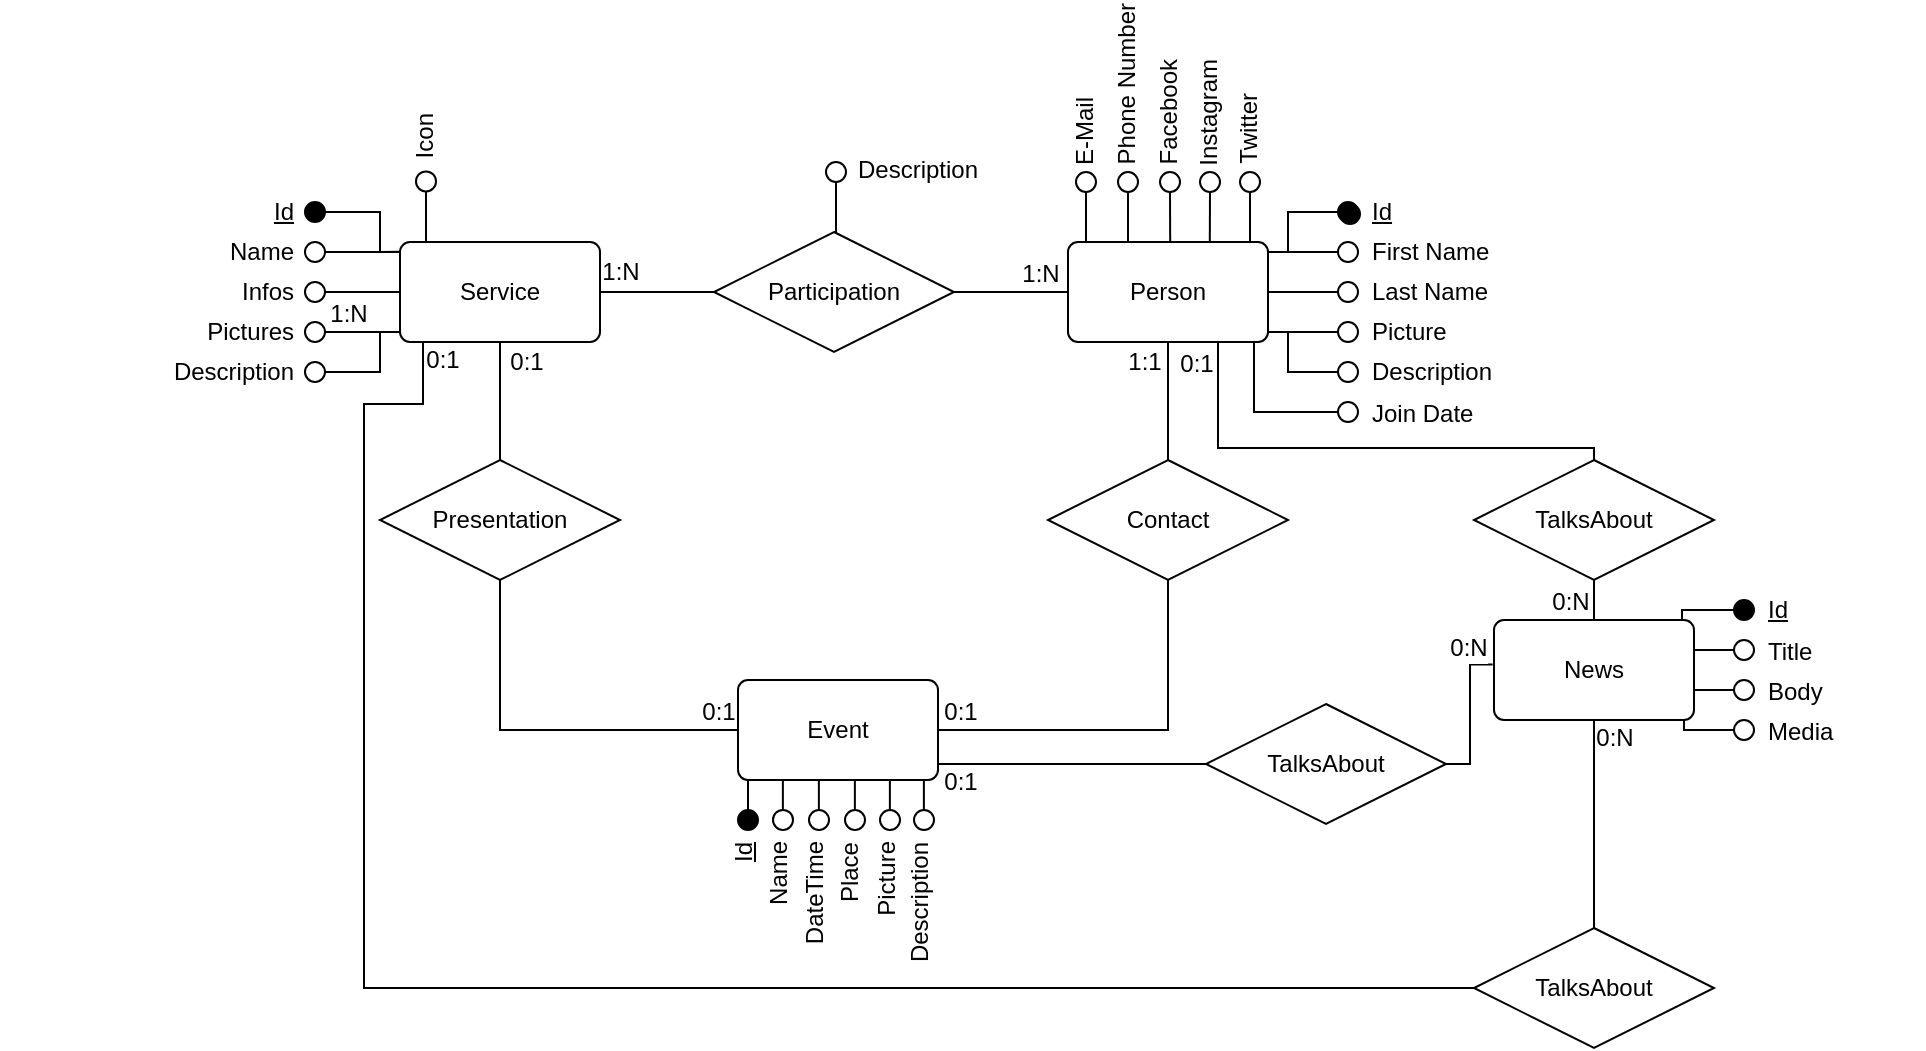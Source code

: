 <mxfile version="13.1.11" type="github">
  <diagram id="yY8FP1khCgJvJXXbFNSa" name="Page-1">
    <mxGraphModel dx="2036" dy="700" grid="1" gridSize="1" guides="1" tooltips="1" connect="1" arrows="1" fold="1" page="1" pageScale="1" pageWidth="850" pageHeight="1100" math="0" shadow="0">
      <root>
        <mxCell id="0" />
        <mxCell id="1" parent="0" />
        <mxCell id="Hg1yuA1bv0Kx8vVud3k1-56" value="" style="group" parent="1" vertex="1" connectable="0">
          <mxGeometry x="384" y="370" width="230" height="100" as="geometry" />
        </mxCell>
        <mxCell id="Hg1yuA1bv0Kx8vVud3k1-54" value="" style="group" parent="Hg1yuA1bv0Kx8vVud3k1-56" vertex="1" connectable="0">
          <mxGeometry width="230" height="100" as="geometry" />
        </mxCell>
        <mxCell id="Hg1yuA1bv0Kx8vVud3k1-52" value="" style="group;container=1;" parent="Hg1yuA1bv0Kx8vVud3k1-54" vertex="1" connectable="0">
          <mxGeometry width="230" height="100" as="geometry" />
        </mxCell>
        <mxCell id="Hg1yuA1bv0Kx8vVud3k1-2" value="Person" style="rounded=1;arcSize=10;whiteSpace=wrap;html=1;align=center;" parent="Hg1yuA1bv0Kx8vVud3k1-52" vertex="1">
          <mxGeometry y="25" width="100" height="50" as="geometry" />
        </mxCell>
        <mxCell id="Hg1yuA1bv0Kx8vVud3k1-50" value="" style="group" parent="Hg1yuA1bv0Kx8vVud3k1-52" vertex="1" connectable="0">
          <mxGeometry x="100" width="130" height="100" as="geometry" />
        </mxCell>
        <mxCell id="Hg1yuA1bv0Kx8vVud3k1-48" value="" style="group" parent="Hg1yuA1bv0Kx8vVud3k1-50" vertex="1" connectable="0">
          <mxGeometry x="35" width="95" height="100" as="geometry" />
        </mxCell>
        <mxCell id="Hg1yuA1bv0Kx8vVud3k1-33" value="" style="group" parent="Hg1yuA1bv0Kx8vVud3k1-48" vertex="1" connectable="0">
          <mxGeometry y="40" width="85" height="20" as="geometry" />
        </mxCell>
        <mxCell id="Hg1yuA1bv0Kx8vVud3k1-23" value="" style="ellipse;whiteSpace=wrap;html=1;aspect=fixed;" parent="Hg1yuA1bv0Kx8vVud3k1-33" vertex="1">
          <mxGeometry y="5" width="10" height="10" as="geometry" />
        </mxCell>
        <mxCell id="Hg1yuA1bv0Kx8vVud3k1-24" value="Last Name" style="text;html=1;align=left;verticalAlign=middle;resizable=0;points=[];autosize=1;" parent="Hg1yuA1bv0Kx8vVud3k1-33" vertex="1">
          <mxGeometry x="15" y="1" width="67" height="18" as="geometry" />
        </mxCell>
        <mxCell id="Hg1yuA1bv0Kx8vVud3k1-37" value="" style="group" parent="Hg1yuA1bv0Kx8vVud3k1-48" vertex="1" connectable="0">
          <mxGeometry y="60" width="85" height="20" as="geometry" />
        </mxCell>
        <mxCell id="Hg1yuA1bv0Kx8vVud3k1-25" value="" style="ellipse;whiteSpace=wrap;html=1;aspect=fixed;" parent="Hg1yuA1bv0Kx8vVud3k1-37" vertex="1">
          <mxGeometry y="5" width="10" height="10" as="geometry" />
        </mxCell>
        <mxCell id="Hg1yuA1bv0Kx8vVud3k1-27" value="Picture" style="text;html=1;align=left;verticalAlign=middle;resizable=0;points=[];autosize=1;" parent="Hg1yuA1bv0Kx8vVud3k1-37" vertex="1">
          <mxGeometry x="15" y="1" width="47" height="18" as="geometry" />
        </mxCell>
        <mxCell id="Hg1yuA1bv0Kx8vVud3k1-38" value="" style="group" parent="Hg1yuA1bv0Kx8vVud3k1-48" vertex="1" connectable="0">
          <mxGeometry y="80" width="95" height="20" as="geometry" />
        </mxCell>
        <mxCell id="Hg1yuA1bv0Kx8vVud3k1-28" value="" style="ellipse;whiteSpace=wrap;html=1;aspect=fixed;" parent="Hg1yuA1bv0Kx8vVud3k1-38" vertex="1">
          <mxGeometry y="5" width="10" height="10" as="geometry" />
        </mxCell>
        <mxCell id="Hg1yuA1bv0Kx8vVud3k1-29" value="Description" style="text;html=1;align=left;verticalAlign=middle;resizable=0;points=[];autosize=1;" parent="Hg1yuA1bv0Kx8vVud3k1-38" vertex="1">
          <mxGeometry x="15" width="80" height="20" as="geometry" />
        </mxCell>
        <mxCell id="Hg1yuA1bv0Kx8vVud3k1-55" value="" style="group" parent="Hg1yuA1bv0Kx8vVud3k1-48" vertex="1" connectable="0">
          <mxGeometry width="84" height="40" as="geometry" />
        </mxCell>
        <mxCell id="Hg1yuA1bv0Kx8vVud3k1-31" value="" style="group" parent="Hg1yuA1bv0Kx8vVud3k1-55" vertex="1" connectable="0">
          <mxGeometry width="45" height="20" as="geometry" />
        </mxCell>
        <mxCell id="Hg1yuA1bv0Kx8vVud3k1-9" value="&lt;u&gt;Id&lt;/u&gt;" style="text;html=1;align=left;verticalAlign=middle;resizable=0;points=[];autosize=1;" parent="Hg1yuA1bv0Kx8vVud3k1-31" vertex="1">
          <mxGeometry x="15" width="30" height="20" as="geometry" />
        </mxCell>
        <mxCell id="Hg1yuA1bv0Kx8vVud3k1-6" value="" style="ellipse;whiteSpace=wrap;html=1;aspect=fixed;fillColor=#000000;" parent="Hg1yuA1bv0Kx8vVud3k1-31" vertex="1">
          <mxGeometry y="5" width="10" height="10" as="geometry" />
        </mxCell>
        <mxCell id="Hg1yuA1bv0Kx8vVud3k1-32" value="" style="group" parent="Hg1yuA1bv0Kx8vVud3k1-55" vertex="1" connectable="0">
          <mxGeometry y="20" width="84" height="20" as="geometry" />
        </mxCell>
        <mxCell id="Hg1yuA1bv0Kx8vVud3k1-20" value="" style="ellipse;whiteSpace=wrap;html=1;aspect=fixed;" parent="Hg1yuA1bv0Kx8vVud3k1-32" vertex="1">
          <mxGeometry y="5" width="10" height="10" as="geometry" />
        </mxCell>
        <mxCell id="Hg1yuA1bv0Kx8vVud3k1-21" value="First Name" style="text;html=1;align=left;verticalAlign=middle;resizable=0;points=[];autosize=1;" parent="Hg1yuA1bv0Kx8vVud3k1-32" vertex="1">
          <mxGeometry x="15" y="1" width="69" height="18" as="geometry" />
        </mxCell>
        <mxCell id="Hg1yuA1bv0Kx8vVud3k1-49" value="" style="group" parent="Hg1yuA1bv0Kx8vVud3k1-50" vertex="1" connectable="0">
          <mxGeometry y="10" width="35.0" height="80" as="geometry" />
        </mxCell>
        <mxCell id="Hg1yuA1bv0Kx8vVud3k1-44" value="" style="endArrow=none;html=1;rounded=0;exitX=1;exitY=0.5;exitDx=0;exitDy=0;entryX=0;entryY=0.5;entryDx=0;entryDy=0;" parent="Hg1yuA1bv0Kx8vVud3k1-49" edge="1">
          <mxGeometry relative="1" as="geometry">
            <mxPoint y="59.96" as="sourcePoint" />
            <mxPoint x="35.0" y="59.96" as="targetPoint" />
          </mxGeometry>
        </mxCell>
        <mxCell id="Hg1yuA1bv0Kx8vVud3k1-30" value="" style="endArrow=none;html=1;rounded=0;entryX=0;entryY=0.5;entryDx=0;entryDy=0;exitX=1.001;exitY=0.1;exitDx=0;exitDy=0;exitPerimeter=0;" parent="Hg1yuA1bv0Kx8vVud3k1-52" source="Hg1yuA1bv0Kx8vVud3k1-2" target="Hg1yuA1bv0Kx8vVud3k1-6" edge="1">
          <mxGeometry relative="1" as="geometry">
            <mxPoint x="-10" y="105" as="sourcePoint" />
            <mxPoint x="120" y="5" as="targetPoint" />
            <Array as="points">
              <mxPoint x="110" y="30" />
              <mxPoint x="110" y="10" />
            </Array>
          </mxGeometry>
        </mxCell>
        <mxCell id="Hg1yuA1bv0Kx8vVud3k1-39" value="" style="endArrow=none;html=1;rounded=0;exitX=1.001;exitY=0.101;exitDx=0;exitDy=0;exitPerimeter=0;entryX=0;entryY=0.5;entryDx=0;entryDy=0;" parent="Hg1yuA1bv0Kx8vVud3k1-52" source="Hg1yuA1bv0Kx8vVud3k1-2" target="Hg1yuA1bv0Kx8vVud3k1-20" edge="1">
          <mxGeometry relative="1" as="geometry">
            <mxPoint x="110" y="45" as="sourcePoint" />
            <mxPoint x="134" y="30" as="targetPoint" />
            <Array as="points">
              <mxPoint x="110" y="30" />
            </Array>
          </mxGeometry>
        </mxCell>
        <mxCell id="Hg1yuA1bv0Kx8vVud3k1-43" value="" style="endArrow=none;html=1;rounded=0;exitX=1;exitY=0.5;exitDx=0;exitDy=0;entryX=0;entryY=0.5;entryDx=0;entryDy=0;" parent="Hg1yuA1bv0Kx8vVud3k1-52" source="Hg1yuA1bv0Kx8vVud3k1-2" target="Hg1yuA1bv0Kx8vVud3k1-23" edge="1">
          <mxGeometry relative="1" as="geometry">
            <mxPoint x="109.6" y="39.95" as="sourcePoint" />
            <mxPoint x="145.0" y="40" as="targetPoint" />
          </mxGeometry>
        </mxCell>
        <mxCell id="Hg1yuA1bv0Kx8vVud3k1-45" value="" style="endArrow=none;html=1;rounded=0;entryX=0;entryY=0.5;entryDx=0;entryDy=0;exitX=1;exitY=0.899;exitDx=0;exitDy=0;exitPerimeter=0;" parent="Hg1yuA1bv0Kx8vVud3k1-52" source="Hg1yuA1bv0Kx8vVud3k1-2" target="Hg1yuA1bv0Kx8vVud3k1-28" edge="1">
          <mxGeometry relative="1" as="geometry">
            <mxPoint x="120" y="75" as="sourcePoint" />
            <mxPoint x="145.0" y="79.96" as="targetPoint" />
            <Array as="points">
              <mxPoint x="110" y="70" />
              <mxPoint x="110" y="90" />
            </Array>
          </mxGeometry>
        </mxCell>
        <mxCell id="kQDl9w3SlfxyhHFsU9HI-30" value="0:1" style="text;html=1;align=center;verticalAlign=middle;resizable=0;points=[];labelBackgroundColor=#ffffff;" parent="Hg1yuA1bv0Kx8vVud3k1-52" vertex="1" connectable="0">
          <mxGeometry x="76" y="95" as="geometry">
            <mxPoint x="-12" y="-9.75" as="offset" />
          </mxGeometry>
        </mxCell>
        <mxCell id="Hg1yuA1bv0Kx8vVud3k1-118" value="" style="group" parent="1" vertex="1" connectable="0">
          <mxGeometry x="-150" y="370" width="233" height="100" as="geometry" />
        </mxCell>
        <mxCell id="Hg1yuA1bv0Kx8vVud3k1-89" value="" style="group" parent="Hg1yuA1bv0Kx8vVud3k1-118" vertex="1" connectable="0">
          <mxGeometry width="233" height="100" as="geometry" />
        </mxCell>
        <mxCell id="Hg1yuA1bv0Kx8vVud3k1-90" value="" style="group" parent="Hg1yuA1bv0Kx8vVud3k1-89" vertex="1" connectable="0">
          <mxGeometry width="233" height="100" as="geometry" />
        </mxCell>
        <mxCell id="Hg1yuA1bv0Kx8vVud3k1-142" value="" style="group" parent="Hg1yuA1bv0Kx8vVud3k1-90" vertex="1" connectable="0">
          <mxGeometry x="67.5" width="95" height="100" as="geometry" />
        </mxCell>
        <mxCell id="Hg1yuA1bv0Kx8vVud3k1-127" value="" style="group" parent="Hg1yuA1bv0Kx8vVud3k1-142" vertex="1" connectable="0">
          <mxGeometry width="95" height="100" as="geometry" />
        </mxCell>
        <mxCell id="Hg1yuA1bv0Kx8vVud3k1-126" value="" style="group" parent="Hg1yuA1bv0Kx8vVud3k1-127" vertex="1" connectable="0">
          <mxGeometry y="80" width="95" height="20" as="geometry" />
        </mxCell>
        <mxCell id="Hg1yuA1bv0Kx8vVud3k1-102" value="" style="ellipse;whiteSpace=wrap;html=1;aspect=fixed;" parent="Hg1yuA1bv0Kx8vVud3k1-126" vertex="1">
          <mxGeometry x="85" y="5" width="10" height="10" as="geometry" />
        </mxCell>
        <mxCell id="Hg1yuA1bv0Kx8vVud3k1-103" value="Description" style="text;html=1;align=right;verticalAlign=middle;resizable=0;points=[];autosize=1;" parent="Hg1yuA1bv0Kx8vVud3k1-126" vertex="1">
          <mxGeometry width="80" height="20" as="geometry" />
        </mxCell>
        <mxCell id="Hg1yuA1bv0Kx8vVud3k1-141" value="" style="group" parent="Hg1yuA1bv0Kx8vVud3k1-127" vertex="1" connectable="0">
          <mxGeometry x="20" width="75" height="80" as="geometry" />
        </mxCell>
        <mxCell id="Hg1yuA1bv0Kx8vVud3k1-122" value="" style="group" parent="Hg1yuA1bv0Kx8vVud3k1-141" vertex="1" connectable="0">
          <mxGeometry x="10" y="20" width="65" height="20" as="geometry" />
        </mxCell>
        <mxCell id="Hg1yuA1bv0Kx8vVud3k1-110" value="Name" style="text;html=1;align=right;verticalAlign=middle;resizable=0;points=[];autosize=1;" parent="Hg1yuA1bv0Kx8vVud3k1-122" vertex="1">
          <mxGeometry width="50" height="20" as="geometry" />
        </mxCell>
        <mxCell id="Hg1yuA1bv0Kx8vVud3k1-140" value="" style="group" parent="Hg1yuA1bv0Kx8vVud3k1-122" vertex="1" connectable="0">
          <mxGeometry x="55" y="5" width="10" height="10" as="geometry" />
        </mxCell>
        <mxCell id="Hg1yuA1bv0Kx8vVud3k1-109" value="" style="ellipse;whiteSpace=wrap;html=1;aspect=fixed;" parent="Hg1yuA1bv0Kx8vVud3k1-140" vertex="1">
          <mxGeometry width="10" height="10" as="geometry" />
        </mxCell>
        <mxCell id="Hg1yuA1bv0Kx8vVud3k1-125" value="" style="group" parent="Hg1yuA1bv0Kx8vVud3k1-141" vertex="1" connectable="0">
          <mxGeometry y="60" width="75" height="20" as="geometry" />
        </mxCell>
        <mxCell id="Hg1yuA1bv0Kx8vVud3k1-99" value="" style="ellipse;whiteSpace=wrap;html=1;aspect=fixed;" parent="Hg1yuA1bv0Kx8vVud3k1-125" vertex="1">
          <mxGeometry x="65" y="5" width="10" height="10" as="geometry" />
        </mxCell>
        <mxCell id="Hg1yuA1bv0Kx8vVud3k1-100" value="Pictures" style="text;html=1;align=right;verticalAlign=middle;resizable=0;points=[];autosize=1;" parent="Hg1yuA1bv0Kx8vVud3k1-125" vertex="1">
          <mxGeometry width="60" height="20" as="geometry" />
        </mxCell>
        <mxCell id="Hg1yuA1bv0Kx8vVud3k1-137" value="" style="group" parent="Hg1yuA1bv0Kx8vVud3k1-141" vertex="1" connectable="0">
          <mxGeometry x="20" width="55" height="60" as="geometry" />
        </mxCell>
        <mxCell id="Hg1yuA1bv0Kx8vVud3k1-121" value="" style="group" parent="Hg1yuA1bv0Kx8vVud3k1-137" vertex="1" connectable="0">
          <mxGeometry x="10" width="45" height="20" as="geometry" />
        </mxCell>
        <mxCell id="Hg1yuA1bv0Kx8vVud3k1-106" value="&lt;u&gt;Id&lt;/u&gt;" style="text;html=1;align=right;verticalAlign=middle;resizable=0;points=[];autosize=1;" parent="Hg1yuA1bv0Kx8vVud3k1-121" vertex="1">
          <mxGeometry width="30" height="20" as="geometry" />
        </mxCell>
        <mxCell id="Hg1yuA1bv0Kx8vVud3k1-107" value="" style="ellipse;whiteSpace=wrap;html=1;aspect=fixed;fillColor=#000000;" parent="Hg1yuA1bv0Kx8vVud3k1-121" vertex="1">
          <mxGeometry x="35" y="5" width="10" height="10" as="geometry" />
        </mxCell>
        <mxCell id="Hg1yuA1bv0Kx8vVud3k1-123" value="" style="group" parent="Hg1yuA1bv0Kx8vVud3k1-137" vertex="1" connectable="0">
          <mxGeometry y="40" width="55" height="20" as="geometry" />
        </mxCell>
        <mxCell id="Hg1yuA1bv0Kx8vVud3k1-96" value="" style="ellipse;whiteSpace=wrap;html=1;aspect=fixed;" parent="Hg1yuA1bv0Kx8vVud3k1-123" vertex="1">
          <mxGeometry x="45" y="5" width="10" height="10" as="geometry" />
        </mxCell>
        <mxCell id="Hg1yuA1bv0Kx8vVud3k1-97" value="Infos" style="text;html=1;align=right;verticalAlign=middle;resizable=0;points=[];autosize=1;" parent="Hg1yuA1bv0Kx8vVud3k1-123" vertex="1">
          <mxGeometry width="40" height="20" as="geometry" />
        </mxCell>
        <mxCell id="kQDl9w3SlfxyhHFsU9HI-42" value="0:1" style="text;html=1;align=center;verticalAlign=middle;resizable=0;points=[];labelBackgroundColor=#ffffff;" parent="Hg1yuA1bv0Kx8vVud3k1-90" vertex="1" connectable="0">
          <mxGeometry x="233" y="93" as="geometry">
            <mxPoint x="-12" y="-9.75" as="offset" />
          </mxGeometry>
        </mxCell>
        <mxCell id="Hg1yuA1bv0Kx8vVud3k1-92" value="Service" style="rounded=1;arcSize=10;whiteSpace=wrap;html=1;align=center;" parent="1" vertex="1">
          <mxGeometry x="50" y="395" width="100" height="50" as="geometry" />
        </mxCell>
        <mxCell id="Hg1yuA1bv0Kx8vVud3k1-129" value="" style="endArrow=none;html=1;rounded=0;exitX=1;exitY=0.5;exitDx=0;exitDy=0;entryX=0;entryY=0.1;entryDx=0;entryDy=0;entryPerimeter=0;" parent="1" source="Hg1yuA1bv0Kx8vVud3k1-109" target="Hg1yuA1bv0Kx8vVud3k1-92" edge="1">
          <mxGeometry relative="1" as="geometry">
            <mxPoint x="10" y="410" as="sourcePoint" />
            <mxPoint x="40" y="400" as="targetPoint" />
          </mxGeometry>
        </mxCell>
        <mxCell id="Hg1yuA1bv0Kx8vVud3k1-131" value="" style="endArrow=none;html=1;rounded=0;entryX=0;entryY=0.5;entryDx=0;entryDy=0;exitX=1;exitY=0.5;exitDx=0;exitDy=0;" parent="1" source="Hg1yuA1bv0Kx8vVud3k1-96" target="Hg1yuA1bv0Kx8vVud3k1-92" edge="1">
          <mxGeometry relative="1" as="geometry">
            <mxPoint x="-5" y="420" as="sourcePoint" />
            <mxPoint x="55" y="419.93" as="targetPoint" />
          </mxGeometry>
        </mxCell>
        <mxCell id="Hg1yuA1bv0Kx8vVud3k1-135" value="" style="endArrow=none;html=1;rounded=0;exitX=1;exitY=0.5;exitDx=0;exitDy=0;horizontal=0;entryX=0;entryY=0.899;entryDx=0;entryDy=0;entryPerimeter=0;" parent="1" source="Hg1yuA1bv0Kx8vVud3k1-102" target="Hg1yuA1bv0Kx8vVud3k1-92" edge="1">
          <mxGeometry relative="1" as="geometry">
            <mxPoint x="10" y="460" as="sourcePoint" />
            <mxPoint x="50" y="450" as="targetPoint" />
            <Array as="points">
              <mxPoint x="40" y="460" />
              <mxPoint x="40" y="440" />
            </Array>
          </mxGeometry>
        </mxCell>
        <mxCell id="Hg1yuA1bv0Kx8vVud3k1-132" value="" style="endArrow=none;html=1;rounded=0;exitX=1;exitY=0.5;exitDx=0;exitDy=0;" parent="1" source="Hg1yuA1bv0Kx8vVud3k1-99" edge="1">
          <mxGeometry relative="1" as="geometry">
            <mxPoint x="-5" y="440" as="sourcePoint" />
            <mxPoint x="40" y="440" as="targetPoint" />
          </mxGeometry>
        </mxCell>
        <mxCell id="F1gf2Cr57VOTkDUYjZcg-66" value="1:N" style="text;html=1;align=center;verticalAlign=middle;resizable=0;points=[];labelBackgroundColor=#ffffff;" parent="Hg1yuA1bv0Kx8vVud3k1-132" vertex="1" connectable="0">
          <mxGeometry x="-0.345" relative="1" as="geometry">
            <mxPoint x="2.5" y="-9" as="offset" />
          </mxGeometry>
        </mxCell>
        <mxCell id="Hg1yuA1bv0Kx8vVud3k1-139" value="" style="endArrow=none;html=1;rounded=0;exitX=1;exitY=0.5;exitDx=0;exitDy=0;entryX=-0.002;entryY=0.097;entryDx=0;entryDy=0;entryPerimeter=0;" parent="1" source="Hg1yuA1bv0Kx8vVud3k1-107" target="Hg1yuA1bv0Kx8vVud3k1-92" edge="1">
          <mxGeometry relative="1" as="geometry">
            <mxPoint x="20" y="380" as="sourcePoint" />
            <mxPoint x="180" y="380" as="targetPoint" />
            <Array as="points">
              <mxPoint x="40" y="380" />
              <mxPoint x="40" y="400" />
            </Array>
          </mxGeometry>
        </mxCell>
        <mxCell id="F1gf2Cr57VOTkDUYjZcg-46" style="edgeStyle=orthogonalEdgeStyle;rounded=0;orthogonalLoop=1;jettySize=auto;html=1;exitX=1;exitY=0.5;exitDx=0;exitDy=0;entryX=0;entryY=0.5;entryDx=0;entryDy=0;endArrow=none;endFill=0;" parent="1" source="F1gf2Cr57VOTkDUYjZcg-40" target="Hg1yuA1bv0Kx8vVud3k1-2" edge="1">
          <mxGeometry relative="1" as="geometry" />
        </mxCell>
        <mxCell id="F1gf2Cr57VOTkDUYjZcg-49" value="1:N" style="text;html=1;align=center;verticalAlign=middle;resizable=0;points=[];labelBackgroundColor=#ffffff;" parent="F1gf2Cr57VOTkDUYjZcg-46" vertex="1" connectable="0">
          <mxGeometry x="0.395" relative="1" as="geometry">
            <mxPoint x="2.25" y="-9" as="offset" />
          </mxGeometry>
        </mxCell>
        <mxCell id="F1gf2Cr57VOTkDUYjZcg-47" style="edgeStyle=orthogonalEdgeStyle;rounded=0;orthogonalLoop=1;jettySize=auto;html=1;exitX=0;exitY=0.5;exitDx=0;exitDy=0;entryX=1;entryY=0.5;entryDx=0;entryDy=0;endArrow=none;endFill=0;" parent="1" source="F1gf2Cr57VOTkDUYjZcg-40" target="Hg1yuA1bv0Kx8vVud3k1-92" edge="1">
          <mxGeometry relative="1" as="geometry" />
        </mxCell>
        <mxCell id="F1gf2Cr57VOTkDUYjZcg-52" value="1:N" style="text;html=1;align=center;verticalAlign=middle;resizable=0;points=[];labelBackgroundColor=#ffffff;" parent="F1gf2Cr57VOTkDUYjZcg-47" vertex="1" connectable="0">
          <mxGeometry x="0.175" relative="1" as="geometry">
            <mxPoint x="-13.5" y="-10" as="offset" />
          </mxGeometry>
        </mxCell>
        <mxCell id="iSLVSEU4eDrQ1vTNt0Q3-5" style="edgeStyle=orthogonalEdgeStyle;rounded=0;orthogonalLoop=1;jettySize=auto;html=1;exitX=0.5;exitY=0;exitDx=0;exitDy=0;entryX=0.5;entryY=1;entryDx=0;entryDy=0;endArrow=none;endFill=0;" parent="1" source="F1gf2Cr57VOTkDUYjZcg-40" target="iSLVSEU4eDrQ1vTNt0Q3-3" edge="1">
          <mxGeometry relative="1" as="geometry" />
        </mxCell>
        <mxCell id="F1gf2Cr57VOTkDUYjZcg-40" value="Participation" style="shape=rhombus;perimeter=rhombusPerimeter;whiteSpace=wrap;html=1;align=center;" parent="1" vertex="1">
          <mxGeometry x="207" y="390" width="120" height="60" as="geometry" />
        </mxCell>
        <mxCell id="F1gf2Cr57VOTkDUYjZcg-35" value="&lt;u&gt;Id&lt;/u&gt;" style="text;html=1;align=right;verticalAlign=middle;resizable=0;points=[];autosize=1;rotation=270;" parent="1" vertex="1">
          <mxGeometry x="212" y="694" width="20" height="20" as="geometry" />
        </mxCell>
        <mxCell id="F1gf2Cr57VOTkDUYjZcg-36" value="Name" style="text;html=1;align=right;verticalAlign=middle;resizable=0;points=[];autosize=1;rotation=270;" parent="1" vertex="1">
          <mxGeometry x="214.5" y="708.95" width="50" height="20" as="geometry" />
        </mxCell>
        <mxCell id="F1gf2Cr57VOTkDUYjZcg-37" value="DateTime" style="text;html=1;align=right;verticalAlign=middle;resizable=0;points=[];autosize=1;rotation=270;" parent="1" vertex="1">
          <mxGeometry x="226" y="716" width="63" height="19" as="geometry" />
        </mxCell>
        <mxCell id="F1gf2Cr57VOTkDUYjZcg-38" value="Place" style="text;html=1;align=right;verticalAlign=middle;resizable=0;points=[];autosize=1;rotation=270;" parent="1" vertex="1">
          <mxGeometry x="254.5" y="705" width="41" height="19" as="geometry" />
        </mxCell>
        <mxCell id="F1gf2Cr57VOTkDUYjZcg-39" value="Picture" style="text;html=1;align=right;verticalAlign=middle;resizable=0;points=[];autosize=1;rotation=270;" parent="1" vertex="1">
          <mxGeometry x="269" y="708" width="48" height="19" as="geometry" />
        </mxCell>
        <mxCell id="F1gf2Cr57VOTkDUYjZcg-54" style="edgeStyle=orthogonalEdgeStyle;rounded=0;orthogonalLoop=1;jettySize=auto;html=1;exitX=0.5;exitY=0;exitDx=0;exitDy=0;entryX=0.5;entryY=1;entryDx=0;entryDy=0;endArrow=none;endFill=0;" parent="1" source="F1gf2Cr57VOTkDUYjZcg-53" target="Hg1yuA1bv0Kx8vVud3k1-92" edge="1">
          <mxGeometry relative="1" as="geometry" />
        </mxCell>
        <mxCell id="F1gf2Cr57VOTkDUYjZcg-56" value="0:1" style="text;html=1;align=center;verticalAlign=middle;resizable=0;points=[];labelBackgroundColor=#ffffff;" parent="F1gf2Cr57VOTkDUYjZcg-54" vertex="1" connectable="0">
          <mxGeometry x="0.449" relative="1" as="geometry">
            <mxPoint x="13" y="-7.25" as="offset" />
          </mxGeometry>
        </mxCell>
        <mxCell id="F1gf2Cr57VOTkDUYjZcg-55" style="edgeStyle=orthogonalEdgeStyle;rounded=0;orthogonalLoop=1;jettySize=auto;html=1;exitX=0.5;exitY=1;exitDx=0;exitDy=0;entryX=0;entryY=0.5;entryDx=0;entryDy=0;endArrow=none;endFill=0;" parent="1" source="F1gf2Cr57VOTkDUYjZcg-53" target="F1gf2Cr57VOTkDUYjZcg-4" edge="1">
          <mxGeometry relative="1" as="geometry" />
        </mxCell>
        <mxCell id="F1gf2Cr57VOTkDUYjZcg-57" value="0:1" style="text;html=1;align=center;verticalAlign=middle;resizable=0;points=[];labelBackgroundColor=#ffffff;" parent="F1gf2Cr57VOTkDUYjZcg-55" vertex="1" connectable="0">
          <mxGeometry x="0.467" y="-1" relative="1" as="geometry">
            <mxPoint x="40.75" y="-10" as="offset" />
          </mxGeometry>
        </mxCell>
        <mxCell id="F1gf2Cr57VOTkDUYjZcg-53" value="Presentation" style="shape=rhombus;perimeter=rhombusPerimeter;whiteSpace=wrap;html=1;align=center;" parent="1" vertex="1">
          <mxGeometry x="40" y="504" width="120" height="60" as="geometry" />
        </mxCell>
        <mxCell id="F1gf2Cr57VOTkDUYjZcg-59" style="edgeStyle=orthogonalEdgeStyle;rounded=0;orthogonalLoop=1;jettySize=auto;html=1;exitX=0.5;exitY=0;exitDx=0;exitDy=0;endArrow=none;endFill=0;" parent="1" source="F1gf2Cr57VOTkDUYjZcg-58" target="Hg1yuA1bv0Kx8vVud3k1-2" edge="1">
          <mxGeometry relative="1" as="geometry" />
        </mxCell>
        <mxCell id="F1gf2Cr57VOTkDUYjZcg-62" value="1:1" style="text;html=1;align=center;verticalAlign=middle;resizable=0;points=[];labelBackgroundColor=#ffffff;" parent="F1gf2Cr57VOTkDUYjZcg-59" vertex="1" connectable="0">
          <mxGeometry x="0.331" relative="1" as="geometry">
            <mxPoint x="-12" y="-9.75" as="offset" />
          </mxGeometry>
        </mxCell>
        <mxCell id="F1gf2Cr57VOTkDUYjZcg-60" style="edgeStyle=orthogonalEdgeStyle;rounded=0;orthogonalLoop=1;jettySize=auto;html=1;exitX=0.5;exitY=1;exitDx=0;exitDy=0;entryX=1;entryY=0.5;entryDx=0;entryDy=0;endArrow=none;endFill=0;" parent="1" source="F1gf2Cr57VOTkDUYjZcg-58" target="F1gf2Cr57VOTkDUYjZcg-4" edge="1">
          <mxGeometry relative="1" as="geometry" />
        </mxCell>
        <mxCell id="F1gf2Cr57VOTkDUYjZcg-61" value="0:1" style="text;html=1;align=center;verticalAlign=middle;resizable=0;points=[];labelBackgroundColor=#ffffff;" parent="F1gf2Cr57VOTkDUYjZcg-60" vertex="1" connectable="0">
          <mxGeometry x="0.732" y="1" relative="1" as="geometry">
            <mxPoint x="-14.5" y="-10" as="offset" />
          </mxGeometry>
        </mxCell>
        <mxCell id="F1gf2Cr57VOTkDUYjZcg-58" value="Contact" style="shape=rhombus;perimeter=rhombusPerimeter;whiteSpace=wrap;html=1;align=center;" parent="1" vertex="1">
          <mxGeometry x="374" y="504" width="120" height="60" as="geometry" />
        </mxCell>
        <mxCell id="F1gf2Cr57VOTkDUYjZcg-4" value="Event" style="rounded=1;arcSize=10;whiteSpace=wrap;html=1;align=center;" parent="1" vertex="1">
          <mxGeometry x="219" y="614" width="100" height="50" as="geometry" />
        </mxCell>
        <mxCell id="F1gf2Cr57VOTkDUYjZcg-19" value="" style="ellipse;whiteSpace=wrap;html=1;aspect=fixed;fillColor=#000000;" parent="1" vertex="1">
          <mxGeometry x="219" y="679" width="10" height="10" as="geometry" />
        </mxCell>
        <mxCell id="F1gf2Cr57VOTkDUYjZcg-21" value="" style="ellipse;whiteSpace=wrap;html=1;aspect=fixed;" parent="1" vertex="1">
          <mxGeometry x="236.5" y="678.95" width="10" height="10" as="geometry" />
        </mxCell>
        <mxCell id="F1gf2Cr57VOTkDUYjZcg-8" value="" style="ellipse;whiteSpace=wrap;html=1;aspect=fixed;" parent="1" vertex="1">
          <mxGeometry x="254.5" y="679" width="10" height="10" as="geometry" />
        </mxCell>
        <mxCell id="F1gf2Cr57VOTkDUYjZcg-11" value="" style="ellipse;whiteSpace=wrap;html=1;aspect=fixed;" parent="1" vertex="1">
          <mxGeometry x="272.5" y="679" width="10" height="10" as="geometry" />
        </mxCell>
        <mxCell id="F1gf2Cr57VOTkDUYjZcg-14" value="" style="ellipse;whiteSpace=wrap;html=1;aspect=fixed;" parent="1" vertex="1">
          <mxGeometry x="290" y="679" width="10" height="10" as="geometry" />
        </mxCell>
        <mxCell id="F1gf2Cr57VOTkDUYjZcg-30" value="" style="endArrow=none;html=1;rounded=0;exitX=0.05;exitY=1.001;exitDx=0;exitDy=0;exitPerimeter=0;entryX=0.5;entryY=0;entryDx=0;entryDy=0;" parent="1" source="F1gf2Cr57VOTkDUYjZcg-4" target="F1gf2Cr57VOTkDUYjZcg-19" edge="1">
          <mxGeometry relative="1" as="geometry">
            <mxPoint x="139" y="679" as="sourcePoint" />
            <mxPoint x="299" y="679" as="targetPoint" />
          </mxGeometry>
        </mxCell>
        <mxCell id="F1gf2Cr57VOTkDUYjZcg-31" value="" style="endArrow=none;html=1;rounded=0;exitX=0.05;exitY=1.001;exitDx=0;exitDy=0;exitPerimeter=0;entryX=0.5;entryY=0;entryDx=0;entryDy=0;" parent="1" edge="1">
          <mxGeometry relative="1" as="geometry">
            <mxPoint x="241.44" y="664" as="sourcePoint" />
            <mxPoint x="241.44" y="678.95" as="targetPoint" />
          </mxGeometry>
        </mxCell>
        <mxCell id="F1gf2Cr57VOTkDUYjZcg-32" value="" style="endArrow=none;html=1;rounded=0;exitX=0.05;exitY=1.001;exitDx=0;exitDy=0;exitPerimeter=0;entryX=0.5;entryY=0;entryDx=0;entryDy=0;" parent="1" edge="1">
          <mxGeometry relative="1" as="geometry">
            <mxPoint x="259.44" y="664" as="sourcePoint" />
            <mxPoint x="259.44" y="678.95" as="targetPoint" />
          </mxGeometry>
        </mxCell>
        <mxCell id="F1gf2Cr57VOTkDUYjZcg-33" value="" style="endArrow=none;html=1;rounded=0;exitX=0.05;exitY=1.001;exitDx=0;exitDy=0;exitPerimeter=0;entryX=0.5;entryY=0;entryDx=0;entryDy=0;" parent="1" edge="1">
          <mxGeometry relative="1" as="geometry">
            <mxPoint x="277.44" y="664" as="sourcePoint" />
            <mxPoint x="277.44" y="678.95" as="targetPoint" />
          </mxGeometry>
        </mxCell>
        <mxCell id="F1gf2Cr57VOTkDUYjZcg-34" value="" style="endArrow=none;html=1;rounded=0;exitX=0.05;exitY=1.001;exitDx=0;exitDy=0;exitPerimeter=0;entryX=0.5;entryY=0;entryDx=0;entryDy=0;" parent="1" edge="1">
          <mxGeometry relative="1" as="geometry">
            <mxPoint x="294.94" y="664" as="sourcePoint" />
            <mxPoint x="294.94" y="678.95" as="targetPoint" />
          </mxGeometry>
        </mxCell>
        <mxCell id="iSLVSEU4eDrQ1vTNt0Q3-2" value="" style="group" parent="1" vertex="1" connectable="0">
          <mxGeometry x="263" y="350" width="86" height="20" as="geometry" />
        </mxCell>
        <mxCell id="iSLVSEU4eDrQ1vTNt0Q3-3" value="" style="ellipse;whiteSpace=wrap;html=1;aspect=fixed;" parent="iSLVSEU4eDrQ1vTNt0Q3-2" vertex="1">
          <mxGeometry y="5" width="10" height="10" as="geometry" />
        </mxCell>
        <mxCell id="iSLVSEU4eDrQ1vTNt0Q3-4" value="Description" style="text;html=1;align=left;verticalAlign=middle;resizable=0;points=[];autosize=1;" parent="iSLVSEU4eDrQ1vTNt0Q3-2" vertex="1">
          <mxGeometry x="14" y="-1" width="71" height="19" as="geometry" />
        </mxCell>
        <mxCell id="iSLVSEU4eDrQ1vTNt0Q3-6" value="Description" style="text;html=1;align=right;verticalAlign=middle;resizable=0;points=[];autosize=1;rotation=270;" parent="1" vertex="1">
          <mxGeometry x="275" y="720" width="70" height="18" as="geometry" />
        </mxCell>
        <mxCell id="iSLVSEU4eDrQ1vTNt0Q3-7" value="" style="ellipse;whiteSpace=wrap;html=1;aspect=fixed;" parent="1" vertex="1">
          <mxGeometry x="307" y="679" width="10" height="10" as="geometry" />
        </mxCell>
        <mxCell id="iSLVSEU4eDrQ1vTNt0Q3-8" value="" style="endArrow=none;html=1;rounded=0;exitX=0.05;exitY=1.001;exitDx=0;exitDy=0;exitPerimeter=0;entryX=0.5;entryY=0;entryDx=0;entryDy=0;" parent="1" edge="1">
          <mxGeometry relative="1" as="geometry">
            <mxPoint x="311.94" y="664" as="sourcePoint" />
            <mxPoint x="311.94" y="678.95" as="targetPoint" />
          </mxGeometry>
        </mxCell>
        <mxCell id="iSLVSEU4eDrQ1vTNt0Q3-11" value="" style="ellipse;whiteSpace=wrap;html=1;aspect=fixed;fillColor=#000000;" parent="1" vertex="1">
          <mxGeometry x="520" y="376" width="10" height="10" as="geometry" />
        </mxCell>
        <mxCell id="iSLVSEU4eDrQ1vTNt0Q3-17" style="edgeStyle=orthogonalEdgeStyle;rounded=0;orthogonalLoop=1;jettySize=auto;html=1;exitX=0.5;exitY=1;exitDx=0;exitDy=0;entryX=0.09;entryY=0.01;entryDx=0;entryDy=0;entryPerimeter=0;endArrow=none;endFill=0;" parent="1" source="iSLVSEU4eDrQ1vTNt0Q3-12" target="Hg1yuA1bv0Kx8vVud3k1-2" edge="1">
          <mxGeometry relative="1" as="geometry" />
        </mxCell>
        <mxCell id="iSLVSEU4eDrQ1vTNt0Q3-12" value="" style="ellipse;whiteSpace=wrap;html=1;aspect=fixed;" parent="1" vertex="1">
          <mxGeometry x="388" y="360" width="10" height="10" as="geometry" />
        </mxCell>
        <mxCell id="iSLVSEU4eDrQ1vTNt0Q3-21" style="edgeStyle=orthogonalEdgeStyle;rounded=0;orthogonalLoop=1;jettySize=auto;html=1;exitX=0.5;exitY=1;exitDx=0;exitDy=0;entryX=0.91;entryY=0.006;entryDx=0;entryDy=0;entryPerimeter=0;endArrow=none;endFill=0;" parent="1" source="iSLVSEU4eDrQ1vTNt0Q3-13" target="Hg1yuA1bv0Kx8vVud3k1-2" edge="1">
          <mxGeometry relative="1" as="geometry" />
        </mxCell>
        <mxCell id="iSLVSEU4eDrQ1vTNt0Q3-13" value="" style="ellipse;whiteSpace=wrap;html=1;aspect=fixed;" parent="1" vertex="1">
          <mxGeometry x="470" y="360" width="10" height="10" as="geometry" />
        </mxCell>
        <mxCell id="iSLVSEU4eDrQ1vTNt0Q3-19" style="edgeStyle=orthogonalEdgeStyle;rounded=0;orthogonalLoop=1;jettySize=auto;html=1;exitX=0.5;exitY=1;exitDx=0;exitDy=0;entryX=0.511;entryY=0.006;entryDx=0;entryDy=0;endArrow=none;endFill=0;entryPerimeter=0;" parent="1" source="iSLVSEU4eDrQ1vTNt0Q3-14" target="Hg1yuA1bv0Kx8vVud3k1-2" edge="1">
          <mxGeometry relative="1" as="geometry" />
        </mxCell>
        <mxCell id="iSLVSEU4eDrQ1vTNt0Q3-14" value="" style="ellipse;whiteSpace=wrap;html=1;aspect=fixed;" parent="1" vertex="1">
          <mxGeometry x="430" y="360" width="10" height="10" as="geometry" />
        </mxCell>
        <mxCell id="iSLVSEU4eDrQ1vTNt0Q3-18" style="edgeStyle=orthogonalEdgeStyle;rounded=0;orthogonalLoop=1;jettySize=auto;html=1;exitX=0.5;exitY=1;exitDx=0;exitDy=0;entryX=0.3;entryY=0;entryDx=0;entryDy=0;entryPerimeter=0;endArrow=none;endFill=0;" parent="1" source="iSLVSEU4eDrQ1vTNt0Q3-15" target="Hg1yuA1bv0Kx8vVud3k1-2" edge="1">
          <mxGeometry relative="1" as="geometry" />
        </mxCell>
        <mxCell id="iSLVSEU4eDrQ1vTNt0Q3-15" value="" style="ellipse;whiteSpace=wrap;html=1;aspect=fixed;" parent="1" vertex="1">
          <mxGeometry x="409" y="360" width="10" height="10" as="geometry" />
        </mxCell>
        <mxCell id="iSLVSEU4eDrQ1vTNt0Q3-20" style="edgeStyle=orthogonalEdgeStyle;rounded=0;orthogonalLoop=1;jettySize=auto;html=1;exitX=0.5;exitY=1;exitDx=0;exitDy=0;entryX=0.709;entryY=0.01;entryDx=0;entryDy=0;entryPerimeter=0;endArrow=none;endFill=0;" parent="1" source="iSLVSEU4eDrQ1vTNt0Q3-16" target="Hg1yuA1bv0Kx8vVud3k1-2" edge="1">
          <mxGeometry relative="1" as="geometry" />
        </mxCell>
        <mxCell id="iSLVSEU4eDrQ1vTNt0Q3-16" value="" style="ellipse;whiteSpace=wrap;html=1;aspect=fixed;" parent="1" vertex="1">
          <mxGeometry x="450" y="360" width="10" height="10" as="geometry" />
        </mxCell>
        <mxCell id="iSLVSEU4eDrQ1vTNt0Q3-22" value="E-Mail" style="text;html=1;align=right;verticalAlign=middle;resizable=0;points=[];autosize=1;rotation=270;" parent="1" vertex="1">
          <mxGeometry x="370" y="335" width="45" height="19" as="geometry" />
        </mxCell>
        <mxCell id="iSLVSEU4eDrQ1vTNt0Q3-23" value="Phone Number" style="text;html=1;align=right;verticalAlign=middle;resizable=0;points=[];autosize=1;rotation=270;" parent="1" vertex="1">
          <mxGeometry x="367" y="311" width="92" height="19" as="geometry" />
        </mxCell>
        <mxCell id="iSLVSEU4eDrQ1vTNt0Q3-24" value="Facebook" style="text;html=1;align=right;verticalAlign=middle;resizable=0;points=[];autosize=1;rotation=270;" parent="1" vertex="1">
          <mxGeometry x="402" y="325" width="64" height="19" as="geometry" />
        </mxCell>
        <mxCell id="iSLVSEU4eDrQ1vTNt0Q3-25" value="Instagram" style="text;html=1;align=right;verticalAlign=middle;resizable=0;points=[];autosize=1;rotation=270;" parent="1" vertex="1">
          <mxGeometry x="422" y="325" width="64" height="19" as="geometry" />
        </mxCell>
        <mxCell id="iSLVSEU4eDrQ1vTNt0Q3-26" value="Twitter" style="text;html=1;align=right;verticalAlign=middle;resizable=0;points=[];autosize=1;rotation=270;" parent="1" vertex="1">
          <mxGeometry x="451" y="333" width="46" height="19" as="geometry" />
        </mxCell>
        <mxCell id="3IYHYcKXVKQMuKEWF8dR-1" value="" style="group" parent="1" vertex="1" connectable="0">
          <mxGeometry x="519" y="470" width="95" height="20" as="geometry" />
        </mxCell>
        <mxCell id="3IYHYcKXVKQMuKEWF8dR-2" value="" style="ellipse;whiteSpace=wrap;html=1;aspect=fixed;" parent="3IYHYcKXVKQMuKEWF8dR-1" vertex="1">
          <mxGeometry y="5" width="10" height="10" as="geometry" />
        </mxCell>
        <mxCell id="3IYHYcKXVKQMuKEWF8dR-3" value="Join Date" style="text;html=1;align=left;verticalAlign=middle;resizable=0;points=[];autosize=1;" parent="3IYHYcKXVKQMuKEWF8dR-1" vertex="1">
          <mxGeometry x="15" y="1" width="62" height="19" as="geometry" />
        </mxCell>
        <mxCell id="3IYHYcKXVKQMuKEWF8dR-4" value="" style="endArrow=none;html=1;rounded=0;entryX=0;entryY=0.5;entryDx=0;entryDy=0;exitX=0.93;exitY=0.99;exitDx=0;exitDy=0;exitPerimeter=0;" parent="1" source="Hg1yuA1bv0Kx8vVud3k1-2" target="3IYHYcKXVKQMuKEWF8dR-2" edge="1">
          <mxGeometry relative="1" as="geometry">
            <mxPoint x="459" y="469.95" as="sourcePoint" />
            <mxPoint x="494" y="490" as="targetPoint" />
            <Array as="points">
              <mxPoint x="477" y="469" />
              <mxPoint x="477" y="480" />
            </Array>
          </mxGeometry>
        </mxCell>
        <mxCell id="kQDl9w3SlfxyhHFsU9HI-1" value="News" style="rounded=1;arcSize=10;whiteSpace=wrap;html=1;align=center;" parent="1" vertex="1">
          <mxGeometry x="597" y="584" width="100" height="50" as="geometry" />
        </mxCell>
        <mxCell id="kQDl9w3SlfxyhHFsU9HI-2" value="" style="group" parent="1" vertex="1" connectable="0">
          <mxGeometry x="682" y="569" width="130" height="100" as="geometry" />
        </mxCell>
        <mxCell id="kQDl9w3SlfxyhHFsU9HI-3" value="" style="group" parent="kQDl9w3SlfxyhHFsU9HI-2" vertex="1" connectable="0">
          <mxGeometry x="35" width="95" height="100" as="geometry" />
        </mxCell>
        <mxCell id="kQDl9w3SlfxyhHFsU9HI-4" value="" style="group" parent="kQDl9w3SlfxyhHFsU9HI-3" vertex="1" connectable="0">
          <mxGeometry y="40" width="85" height="20" as="geometry" />
        </mxCell>
        <mxCell id="kQDl9w3SlfxyhHFsU9HI-5" value="" style="ellipse;whiteSpace=wrap;html=1;aspect=fixed;" parent="kQDl9w3SlfxyhHFsU9HI-4" vertex="1">
          <mxGeometry y="5" width="10" height="10" as="geometry" />
        </mxCell>
        <mxCell id="kQDl9w3SlfxyhHFsU9HI-6" value="Body" style="text;html=1;align=left;verticalAlign=middle;resizable=0;points=[];autosize=1;" parent="kQDl9w3SlfxyhHFsU9HI-4" vertex="1">
          <mxGeometry x="15" y="1" width="38" height="19" as="geometry" />
        </mxCell>
        <mxCell id="kQDl9w3SlfxyhHFsU9HI-7" value="" style="group" parent="kQDl9w3SlfxyhHFsU9HI-3" vertex="1" connectable="0">
          <mxGeometry y="60" width="85" height="20" as="geometry" />
        </mxCell>
        <mxCell id="kQDl9w3SlfxyhHFsU9HI-8" value="" style="ellipse;whiteSpace=wrap;html=1;aspect=fixed;" parent="kQDl9w3SlfxyhHFsU9HI-7" vertex="1">
          <mxGeometry y="5" width="10" height="10" as="geometry" />
        </mxCell>
        <mxCell id="kQDl9w3SlfxyhHFsU9HI-9" value="Media" style="text;html=1;align=left;verticalAlign=middle;resizable=0;points=[];autosize=1;" parent="kQDl9w3SlfxyhHFsU9HI-7" vertex="1">
          <mxGeometry x="15" y="1" width="44" height="19" as="geometry" />
        </mxCell>
        <mxCell id="kQDl9w3SlfxyhHFsU9HI-13" value="" style="group" parent="kQDl9w3SlfxyhHFsU9HI-3" vertex="1" connectable="0">
          <mxGeometry width="84" height="40" as="geometry" />
        </mxCell>
        <mxCell id="kQDl9w3SlfxyhHFsU9HI-14" value="" style="group" parent="kQDl9w3SlfxyhHFsU9HI-13" vertex="1" connectable="0">
          <mxGeometry width="45" height="20" as="geometry" />
        </mxCell>
        <mxCell id="kQDl9w3SlfxyhHFsU9HI-15" value="&lt;u&gt;Id&lt;/u&gt;" style="text;html=1;align=left;verticalAlign=middle;resizable=0;points=[];autosize=1;" parent="kQDl9w3SlfxyhHFsU9HI-14" vertex="1">
          <mxGeometry x="15" width="30" height="20" as="geometry" />
        </mxCell>
        <mxCell id="kQDl9w3SlfxyhHFsU9HI-16" value="" style="ellipse;whiteSpace=wrap;html=1;aspect=fixed;fillColor=#000000;" parent="kQDl9w3SlfxyhHFsU9HI-14" vertex="1">
          <mxGeometry y="5" width="10" height="10" as="geometry" />
        </mxCell>
        <mxCell id="kQDl9w3SlfxyhHFsU9HI-17" value="" style="group" parent="kQDl9w3SlfxyhHFsU9HI-13" vertex="1" connectable="0">
          <mxGeometry y="20" width="84" height="20" as="geometry" />
        </mxCell>
        <mxCell id="kQDl9w3SlfxyhHFsU9HI-18" value="" style="ellipse;whiteSpace=wrap;html=1;aspect=fixed;" parent="kQDl9w3SlfxyhHFsU9HI-17" vertex="1">
          <mxGeometry y="5" width="10" height="10" as="geometry" />
        </mxCell>
        <mxCell id="kQDl9w3SlfxyhHFsU9HI-19" value="Title" style="text;html=1;align=left;verticalAlign=middle;resizable=0;points=[];autosize=1;" parent="kQDl9w3SlfxyhHFsU9HI-17" vertex="1">
          <mxGeometry x="15" y="1" width="33" height="19" as="geometry" />
        </mxCell>
        <mxCell id="kQDl9w3SlfxyhHFsU9HI-23" style="edgeStyle=orthogonalEdgeStyle;rounded=0;orthogonalLoop=1;jettySize=auto;html=1;exitX=0;exitY=0.5;exitDx=0;exitDy=0;endArrow=none;endFill=0;" parent="1" source="kQDl9w3SlfxyhHFsU9HI-18" target="kQDl9w3SlfxyhHFsU9HI-1" edge="1">
          <mxGeometry relative="1" as="geometry">
            <mxPoint x="703" y="601" as="targetPoint" />
          </mxGeometry>
        </mxCell>
        <mxCell id="kQDl9w3SlfxyhHFsU9HI-24" style="edgeStyle=orthogonalEdgeStyle;rounded=0;orthogonalLoop=1;jettySize=auto;html=1;exitX=0;exitY=0.5;exitDx=0;exitDy=0;endArrow=none;endFill=0;" parent="1" source="kQDl9w3SlfxyhHFsU9HI-5" target="kQDl9w3SlfxyhHFsU9HI-1" edge="1">
          <mxGeometry relative="1" as="geometry">
            <mxPoint x="702" y="624" as="targetPoint" />
          </mxGeometry>
        </mxCell>
        <mxCell id="kQDl9w3SlfxyhHFsU9HI-25" style="edgeStyle=orthogonalEdgeStyle;rounded=0;orthogonalLoop=1;jettySize=auto;html=1;exitX=0;exitY=0.5;exitDx=0;exitDy=0;entryX=0.95;entryY=1;entryDx=0;entryDy=0;entryPerimeter=0;endArrow=none;endFill=0;" parent="1" source="kQDl9w3SlfxyhHFsU9HI-8" target="kQDl9w3SlfxyhHFsU9HI-1" edge="1">
          <mxGeometry relative="1" as="geometry" />
        </mxCell>
        <mxCell id="kQDl9w3SlfxyhHFsU9HI-26" style="edgeStyle=orthogonalEdgeStyle;rounded=0;orthogonalLoop=1;jettySize=auto;html=1;exitX=0;exitY=0.5;exitDx=0;exitDy=0;endArrow=none;endFill=0;" parent="1" source="kQDl9w3SlfxyhHFsU9HI-16" edge="1">
          <mxGeometry relative="1" as="geometry">
            <mxPoint x="691" y="584" as="targetPoint" />
          </mxGeometry>
        </mxCell>
        <mxCell id="kQDl9w3SlfxyhHFsU9HI-28" style="edgeStyle=orthogonalEdgeStyle;rounded=0;orthogonalLoop=1;jettySize=auto;html=1;exitX=0.5;exitY=1;exitDx=0;exitDy=0;entryX=0.5;entryY=0;entryDx=0;entryDy=0;endArrow=none;endFill=0;" parent="1" source="kQDl9w3SlfxyhHFsU9HI-27" target="kQDl9w3SlfxyhHFsU9HI-1" edge="1">
          <mxGeometry relative="1" as="geometry" />
        </mxCell>
        <mxCell id="kQDl9w3SlfxyhHFsU9HI-29" style="edgeStyle=orthogonalEdgeStyle;rounded=0;orthogonalLoop=1;jettySize=auto;html=1;exitX=0.5;exitY=0;exitDx=0;exitDy=0;entryX=0.75;entryY=1;entryDx=0;entryDy=0;endArrow=none;endFill=0;" parent="1" source="kQDl9w3SlfxyhHFsU9HI-27" target="Hg1yuA1bv0Kx8vVud3k1-2" edge="1">
          <mxGeometry relative="1" as="geometry">
            <Array as="points">
              <mxPoint x="647" y="498" />
              <mxPoint x="459" y="498" />
            </Array>
          </mxGeometry>
        </mxCell>
        <mxCell id="kQDl9w3SlfxyhHFsU9HI-27" value="TalksAbout" style="shape=rhombus;perimeter=rhombusPerimeter;whiteSpace=wrap;html=1;align=center;" parent="1" vertex="1">
          <mxGeometry x="587" y="504" width="120" height="60" as="geometry" />
        </mxCell>
        <mxCell id="kQDl9w3SlfxyhHFsU9HI-31" value="0:N" style="text;html=1;align=center;verticalAlign=middle;resizable=0;points=[];labelBackgroundColor=#ffffff;" parent="1" vertex="1" connectable="0">
          <mxGeometry x="647" y="584" as="geometry">
            <mxPoint x="-12" y="-9.75" as="offset" />
          </mxGeometry>
        </mxCell>
        <mxCell id="kQDl9w3SlfxyhHFsU9HI-33" style="edgeStyle=orthogonalEdgeStyle;rounded=0;orthogonalLoop=1;jettySize=auto;html=1;exitX=1;exitY=0.5;exitDx=0;exitDy=0;entryX=-0.007;entryY=0.445;entryDx=0;entryDy=0;entryPerimeter=0;endArrow=none;endFill=0;" parent="1" source="kQDl9w3SlfxyhHFsU9HI-32" target="kQDl9w3SlfxyhHFsU9HI-1" edge="1">
          <mxGeometry relative="1" as="geometry">
            <Array as="points">
              <mxPoint x="585" y="656" />
              <mxPoint x="585" y="606" />
            </Array>
          </mxGeometry>
        </mxCell>
        <mxCell id="kQDl9w3SlfxyhHFsU9HI-34" style="edgeStyle=orthogonalEdgeStyle;rounded=0;orthogonalLoop=1;jettySize=auto;html=1;exitX=0;exitY=0.5;exitDx=0;exitDy=0;entryX=0.998;entryY=0.84;entryDx=0;entryDy=0;entryPerimeter=0;endArrow=none;endFill=0;" parent="1" source="kQDl9w3SlfxyhHFsU9HI-32" target="F1gf2Cr57VOTkDUYjZcg-4" edge="1">
          <mxGeometry relative="1" as="geometry">
            <Array as="points" />
          </mxGeometry>
        </mxCell>
        <mxCell id="kQDl9w3SlfxyhHFsU9HI-32" value="TalksAbout" style="shape=rhombus;perimeter=rhombusPerimeter;whiteSpace=wrap;html=1;align=center;" parent="1" vertex="1">
          <mxGeometry x="453" y="626" width="120" height="60" as="geometry" />
        </mxCell>
        <mxCell id="kQDl9w3SlfxyhHFsU9HI-36" value="0:N" style="text;html=1;align=center;verticalAlign=middle;resizable=0;points=[];labelBackgroundColor=#ffffff;" parent="1" vertex="1" connectable="0">
          <mxGeometry x="596" y="607" as="geometry">
            <mxPoint x="-12" y="-9.75" as="offset" />
          </mxGeometry>
        </mxCell>
        <mxCell id="kQDl9w3SlfxyhHFsU9HI-37" value="0:1" style="text;html=1;align=center;verticalAlign=middle;resizable=0;points=[];labelBackgroundColor=#ffffff;" parent="1" vertex="1" connectable="0">
          <mxGeometry x="342" y="674" as="geometry">
            <mxPoint x="-12" y="-9.75" as="offset" />
          </mxGeometry>
        </mxCell>
        <mxCell id="kQDl9w3SlfxyhHFsU9HI-39" style="edgeStyle=orthogonalEdgeStyle;rounded=0;orthogonalLoop=1;jettySize=auto;html=1;exitX=0.5;exitY=0;exitDx=0;exitDy=0;entryX=0.5;entryY=1;entryDx=0;entryDy=0;endArrow=none;endFill=0;" parent="1" source="kQDl9w3SlfxyhHFsU9HI-38" target="kQDl9w3SlfxyhHFsU9HI-1" edge="1">
          <mxGeometry relative="1" as="geometry" />
        </mxCell>
        <mxCell id="kQDl9w3SlfxyhHFsU9HI-40" style="edgeStyle=orthogonalEdgeStyle;rounded=0;orthogonalLoop=1;jettySize=auto;html=1;exitX=0;exitY=0.5;exitDx=0;exitDy=0;entryX=0.115;entryY=1.01;entryDx=0;entryDy=0;entryPerimeter=0;endArrow=none;endFill=0;" parent="1" source="kQDl9w3SlfxyhHFsU9HI-38" target="Hg1yuA1bv0Kx8vVud3k1-92" edge="1">
          <mxGeometry relative="1" as="geometry">
            <Array as="points">
              <mxPoint x="32" y="768" />
              <mxPoint x="32" y="476" />
              <mxPoint x="62" y="476" />
            </Array>
          </mxGeometry>
        </mxCell>
        <mxCell id="kQDl9w3SlfxyhHFsU9HI-38" value="TalksAbout" style="shape=rhombus;perimeter=rhombusPerimeter;whiteSpace=wrap;html=1;align=center;" parent="1" vertex="1">
          <mxGeometry x="587" y="738" width="120" height="60" as="geometry" />
        </mxCell>
        <mxCell id="kQDl9w3SlfxyhHFsU9HI-41" value="0:N" style="text;html=1;align=center;verticalAlign=middle;resizable=0;points=[];labelBackgroundColor=#ffffff;" parent="1" vertex="1" connectable="0">
          <mxGeometry x="669" y="652" as="geometry">
            <mxPoint x="-12" y="-9.75" as="offset" />
          </mxGeometry>
        </mxCell>
        <mxCell id="1PVLKc8ujzfEVyFZj2pv-4" style="edgeStyle=orthogonalEdgeStyle;rounded=0;orthogonalLoop=1;jettySize=auto;html=1;exitX=0.5;exitY=1;exitDx=0;exitDy=0;entryX=0.91;entryY=0.006;entryDx=0;entryDy=0;entryPerimeter=0;endArrow=none;endFill=0;" parent="1" source="1PVLKc8ujzfEVyFZj2pv-5" edge="1">
          <mxGeometry relative="1" as="geometry">
            <mxPoint x="63" y="395.0" as="targetPoint" />
          </mxGeometry>
        </mxCell>
        <mxCell id="1PVLKc8ujzfEVyFZj2pv-5" value="" style="ellipse;whiteSpace=wrap;html=1;aspect=fixed;" parent="1" vertex="1">
          <mxGeometry x="58" y="359.7" width="10" height="10" as="geometry" />
        </mxCell>
        <mxCell id="1PVLKc8ujzfEVyFZj2pv-6" value="Icon" style="text;html=1;align=right;verticalAlign=middle;resizable=0;points=[];autosize=1;rotation=270;" parent="1" vertex="1">
          <mxGeometry x="45" y="337" width="34" height="19" as="geometry" />
        </mxCell>
      </root>
    </mxGraphModel>
  </diagram>
</mxfile>
